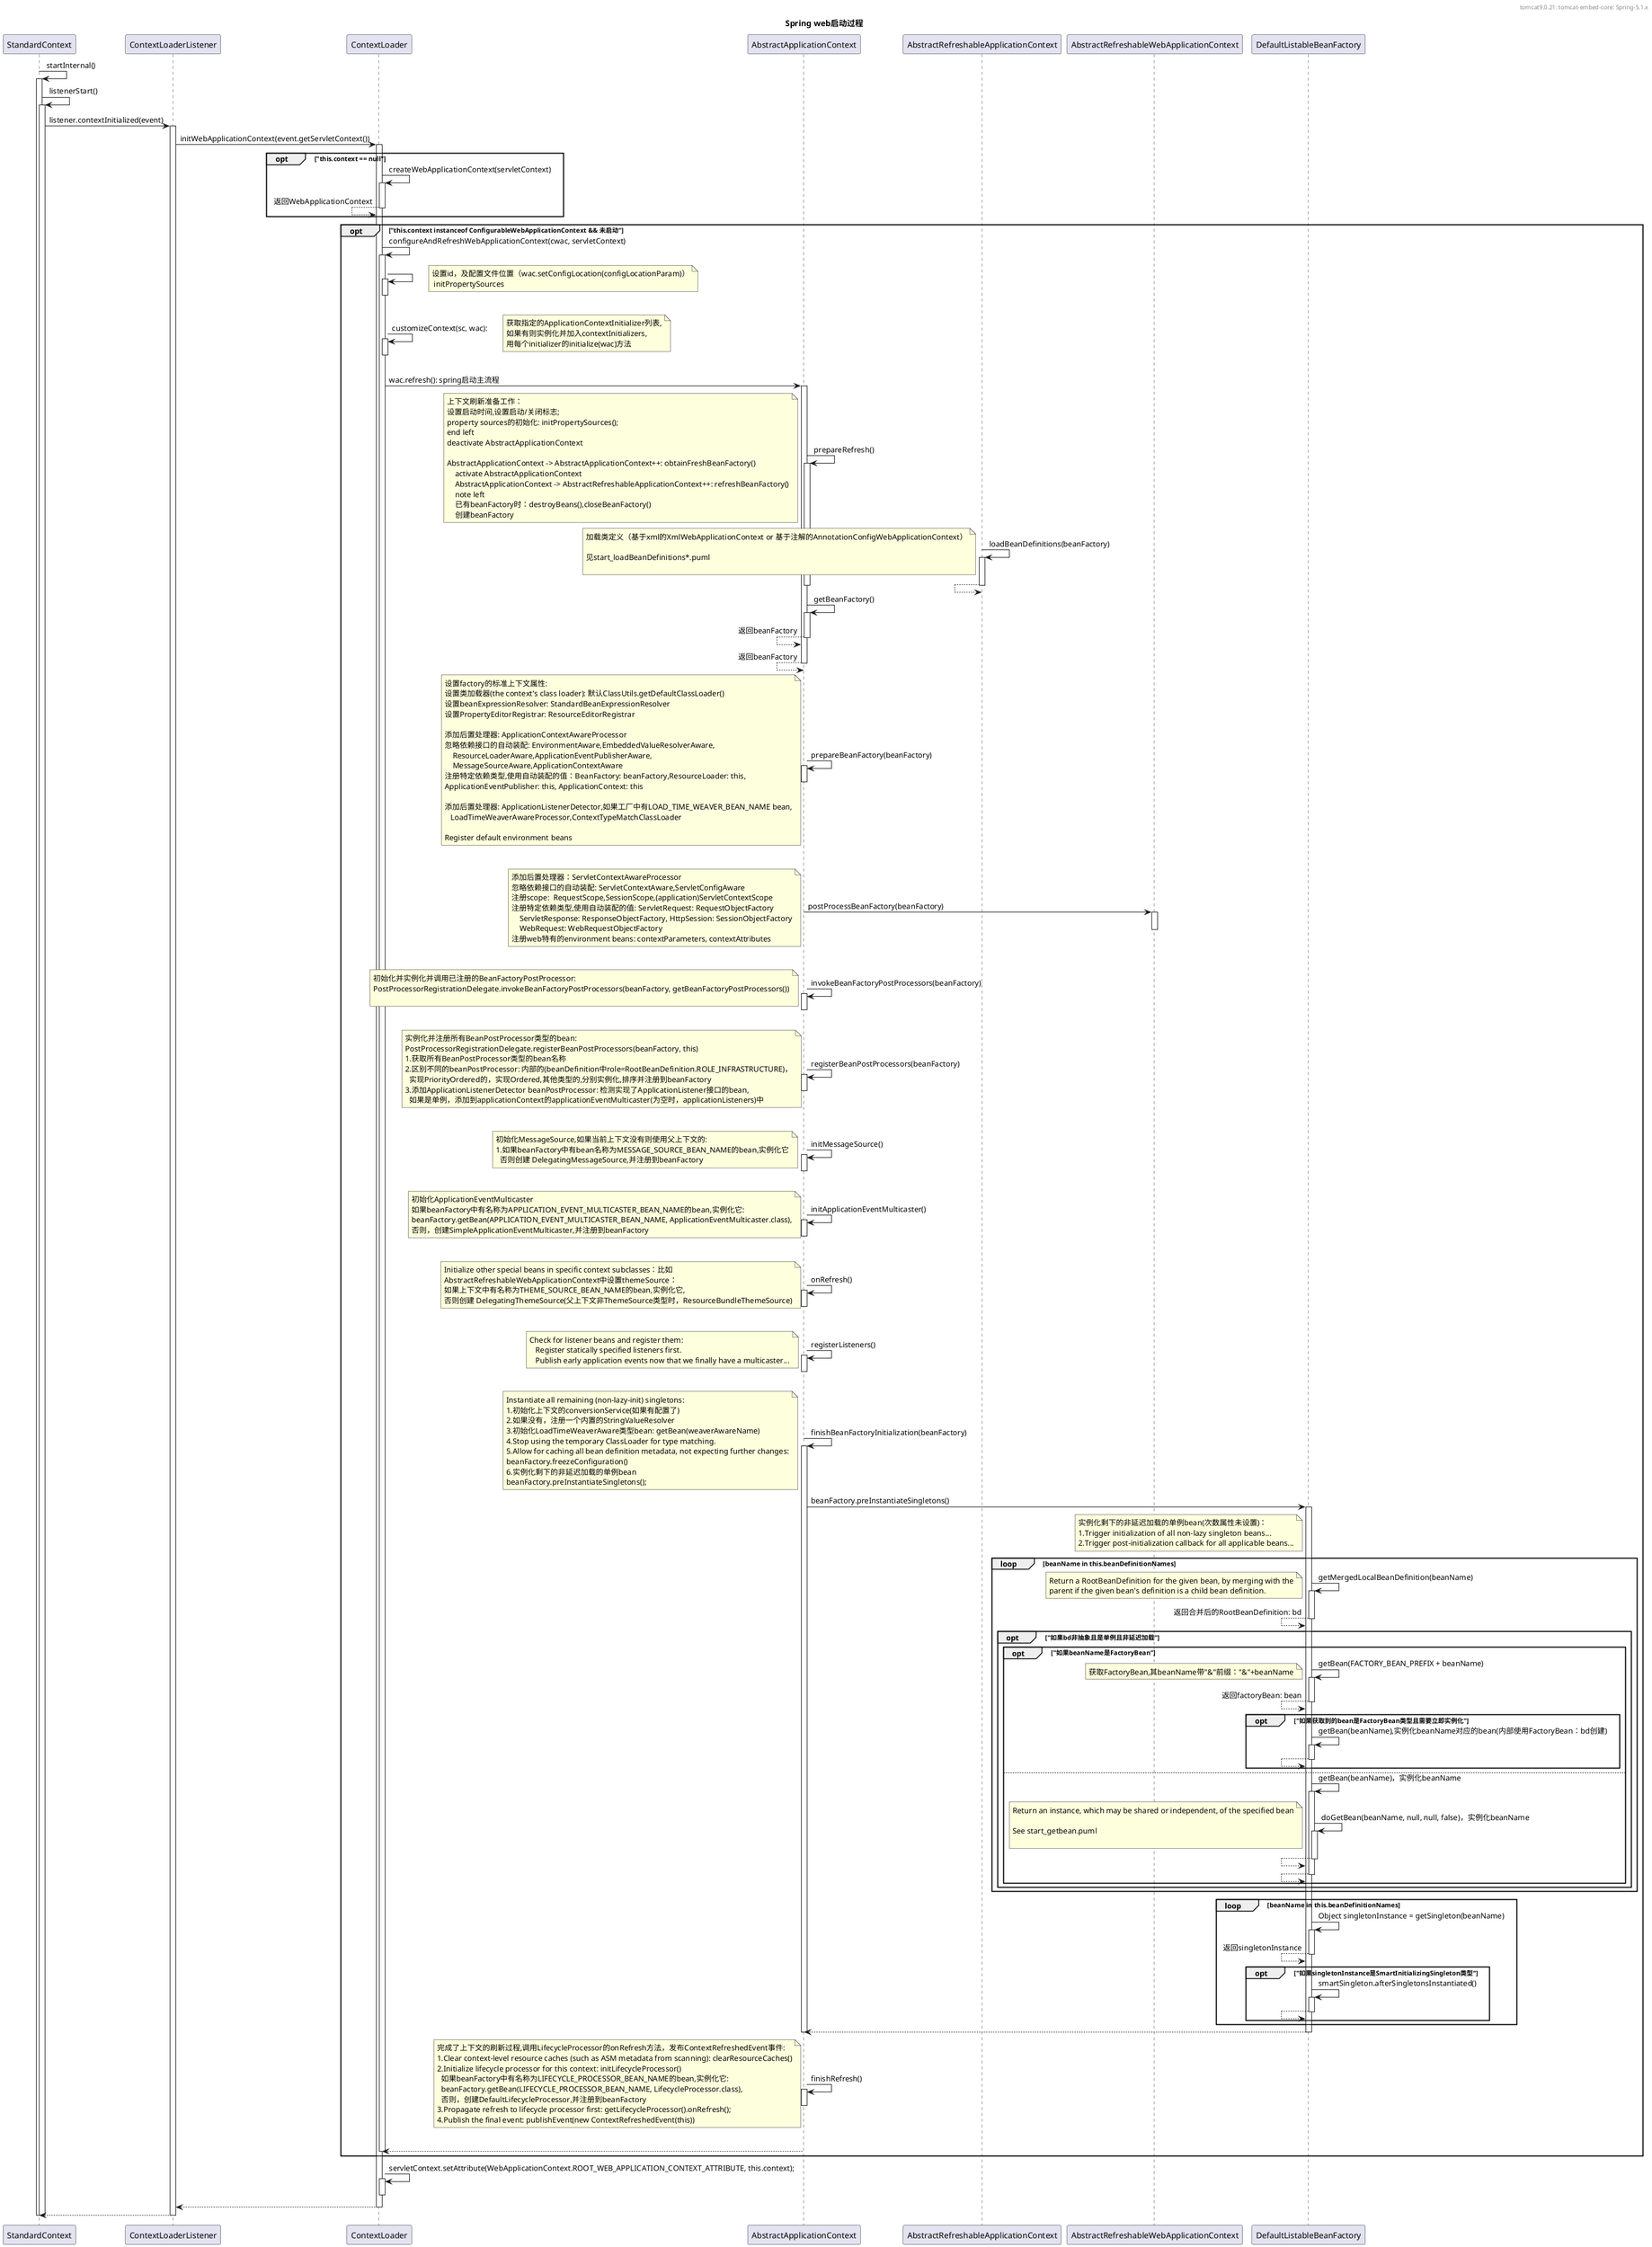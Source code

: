 @startuml

header  tomcat9.0.21: tomcat-embed-core: Spring-5.1.x

title Spring web启动过程

StandardContext -> StandardContext++: startInternal()
StandardContext -> StandardContext++: listenerStart()
StandardContext -> ContextLoaderListener++: listener.contextInitialized(event)
ContextLoaderListener -> ContextLoader++: initWebApplicationContext(event.getServletContext())

opt "this.context == null"
    ContextLoader -> ContextLoader++: createWebApplicationContext(servletContext)
    ContextLoader <-- ContextLoader--: 返回WebApplicationContext
end opt

opt "this.context instanceof ConfigurableWebApplicationContext && 未启动"
     ContextLoader -> ContextLoader++: configureAndRefreshWebApplicationContext(cwac, servletContext)

     ContextLoader -> ContextLoader++:
     note right
     设置id，及配置文件位置（wac.setConfigLocation(configLocationParam)）
      initPropertySources
     end note
     deactivate ContextLoader

     ContextLoader -> ContextLoader++: customizeContext(sc, wac):
     note right
     获取指定的ApplicationContextInitializer列表,
     如果有则实例化并加入contextInitializers,
     用每个initializer的initialize(wac)方法
     end note
     deactivate ContextLoader

     ContextLoader -> AbstractApplicationContext++: wac.refresh(): spring启动主流程
         AbstractApplicationContext -> AbstractApplicationContext++: prepareRefresh()
         note left
         上下文刷新准备工作：
         设置启动时间,设置启动/关闭标志;
         property sources的初始化: initPropertySources();
         end left
         deactivate AbstractApplicationContext

         AbstractApplicationContext -> AbstractApplicationContext++: obtainFreshBeanFactory()
             activate AbstractApplicationContext
             AbstractApplicationContext -> AbstractRefreshableApplicationContext++: refreshBeanFactory()
             note left
             已有beanFactory时：destroyBeans(),closeBeanFactory()
             创建beanFactory
             end note
             AbstractRefreshableApplicationContext -> AbstractRefreshableApplicationContext++: loadBeanDefinitions(beanFactory)
             note left
             加载类定义（基于xml的XmlWebApplicationContext or 基于注解的AnnotationConfigWebApplicationContext）

             见start_loadBeanDefinitions*.puml

             end note
             AbstractRefreshableApplicationContext <-- AbstractRefreshableApplicationContext--
             deactivate AbstractRefreshableApplicationContext
             deactivate AbstractApplicationContext

             AbstractApplicationContext -> AbstractApplicationContext++: getBeanFactory()
             AbstractApplicationContext <-- AbstractApplicationContext--: 返回beanFactory
         AbstractApplicationContext <-- AbstractApplicationContext--: 返回beanFactory

         AbstractApplicationContext -> AbstractApplicationContext++: prepareBeanFactory(beanFactory)
         note left
         设置factory的标准上下文属性:
         设置类加载器(the context's class loader): 默认ClassUtils.getDefaultClassLoader()
         设置beanExpressionResolver: StandardBeanExpressionResolver
         设置PropertyEditorRegistrar: ResourceEditorRegistrar

         添加后置处理器: ApplicationContextAwareProcessor
         忽略依赖接口的自动装配: EnvironmentAware,EmbeddedValueResolverAware,
             ResourceLoaderAware,ApplicationEventPublisherAware,
             MessageSourceAware,ApplicationContextAware
         注册特定依赖类型,使用自动装配的值：BeanFactory: beanFactory,ResourceLoader: this,
         ApplicationEventPublisher: this, ApplicationContext: this

         添加后置处理器: ApplicationListenerDetector,如果工厂中有LOAD_TIME_WEAVER_BEAN_NAME bean,
            LoadTimeWeaverAwareProcessor,ContextTypeMatchClassLoader

         Register default environment beans
         end note
         deactivate AbstractApplicationContext

         AbstractApplicationContext -> AbstractRefreshableWebApplicationContext++: postProcessBeanFactory(beanFactory)
         note left
         添加后置处理器：ServletContextAwareProcessor
         忽略依赖接口的自动装配: ServletContextAware,ServletConfigAware
         注册scope:  RequestScope,SessionScope,(application)ServletContextScope
         注册特定依赖类型,使用自动装配的值: ServletRequest: RequestObjectFactory
             ServletResponse: ResponseObjectFactory, HttpSession: SessionObjectFactory
             WebRequest: WebRequestObjectFactory
         注册web特有的environment beans: contextParameters, contextAttributes
         end note
         deactivate AbstractRefreshableWebApplicationContext

         AbstractApplicationContext -> AbstractApplicationContext++: invokeBeanFactoryPostProcessors(beanFactory)
         note left
         初始化并实例化并调用已注册的BeanFactoryPostProcessor:
         PostProcessorRegistrationDelegate.invokeBeanFactoryPostProcessors(beanFactory, getBeanFactoryPostProcessors())

         end note
         deactivate AbstractApplicationContext

         AbstractApplicationContext -> AbstractApplicationContext++: registerBeanPostProcessors(beanFactory)
         note left
         实例化并注册所有BeanPostProcessor类型的bean:
         PostProcessorRegistrationDelegate.registerBeanPostProcessors(beanFactory, this)
         1.获取所有BeanPostProcessor类型的bean名称
         2.区别不同的beanPostProcessor: 内部的(beanDefinition中role=RootBeanDefinition.ROLE_INFRASTRUCTURE)，
           实现PriorityOrdered的，实现Ordered,其他类型的,分别实例化,排序并注册到beanFactory
         3.添加ApplicationListenerDetector beanPostProcessor: 检测实现了ApplicationListener接口的bean,
           如果是单例，添加到applicationContext的applicationEventMulticaster(为空时，applicationListeners)中
         end note
         deactivate AbstractApplicationContext

         AbstractApplicationContext -> AbstractApplicationContext++: initMessageSource()
         note left
         初始化MessageSource,如果当前上下文没有则使用父上下文的:
         1.如果beanFactory中有bean名称为MESSAGE_SOURCE_BEAN_NAME的bean,实例化它
           否则创建 DelegatingMessageSource,并注册到beanFactory
         end note
         deactivate AbstractApplicationContext

         AbstractApplicationContext -> AbstractApplicationContext++: initApplicationEventMulticaster()
         note left
         初始化ApplicationEventMulticaster
         如果beanFactory中有名称为APPLICATION_EVENT_MULTICASTER_BEAN_NAME的bean,实例化它:
         beanFactory.getBean(APPLICATION_EVENT_MULTICASTER_BEAN_NAME, ApplicationEventMulticaster.class),
         否则，创建SimpleApplicationEventMulticaster,并注册到beanFactory
         end note
         deactivate AbstractApplicationContext

         AbstractApplicationContext -> AbstractApplicationContext++: onRefresh()
         note left
         Initialize other special beans in specific context subclasses：比如
         AbstractRefreshableWebApplicationContext中设置themeSource：
         如果上下文中有名称为THEME_SOURCE_BEAN_NAME的bean,实例化它,
         否则创建 DelegatingThemeSource(父上下文非ThemeSource类型时，ResourceBundleThemeSource)
         end note
         deactivate AbstractApplicationContext

         AbstractApplicationContext -> AbstractApplicationContext++: registerListeners()
         note left
         Check for listener beans and register them:
            Register statically specified listeners first.
            Publish early application events now that we finally have a multicaster...
         end note
         deactivate AbstractApplicationContext

         AbstractApplicationContext -> AbstractApplicationContext++: finishBeanFactoryInitialization(beanFactory)
         note left
          Instantiate all remaining (non-lazy-init) singletons:
          1.初始化上下文的conversionService(如果有配置了)
          2.如果没有，注册一个内置的StringValueResolver
          3.初始化LoadTimeWeaverAware类型bean: getBean(weaverAwareName)
          4.Stop using the temporary ClassLoader for type matching.
          5.Allow for caching all bean definition metadata, not expecting further changes:
          beanFactory.freezeConfiguration()
          6.实例化剩下的非延迟加载的单例bean
          beanFactory.preInstantiateSingletons();
         end note

             AbstractApplicationContext -> DefaultListableBeanFactory++: beanFactory.preInstantiateSingletons()
             note left of DefaultListableBeanFactory
             实例化剩下的非延迟加载的单例bean(次数属性未设置)：
             1.Trigger initialization of all non-lazy singleton beans...
             2.Trigger post-initialization callback for all applicable beans...
             end note

             loop beanName in this.beanDefinitionNames
                 DefaultListableBeanFactory -> DefaultListableBeanFactory++: getMergedLocalBeanDefinition(beanName)
                 note left
                 Return a RootBeanDefinition for the given bean, by merging with the
                 parent if the given bean's definition is a child bean definition.
                 end note
                 DefaultListableBeanFactory <-- DefaultListableBeanFactory--: 返回合并后的RootBeanDefinition: bd

                 opt "如果bd非抽象且是单例且非延迟加载"
                      opt "如果beanName是FactoryBean"
                          DefaultListableBeanFactory -> DefaultListableBeanFactory++: getBean(FACTORY_BEAN_PREFIX + beanName)
                          note left
                          获取FactoryBean,其beanName带"&"前缀："&"+beanName
                          end note
                          DefaultListableBeanFactory <-- DefaultListableBeanFactory--: 返回factoryBean: bean
                          opt "如果获取到的bean是FactoryBean类型且需要立即实例化"
                              DefaultListableBeanFactory -> DefaultListableBeanFactory++: getBean(beanName),实例化beanName对应的bean(内部使用FactoryBean：bd创建)
                              DefaultListableBeanFactory <-- DefaultListableBeanFactory--
                          end opt
                      else
                          DefaultListableBeanFactory -> DefaultListableBeanFactory++: getBean(beanName)，实例化beanName
                          DefaultListableBeanFactory -> DefaultListableBeanFactory++: doGetBean(beanName, null, null, false)，实例化beanName
                          note left
                          Return an instance, which may be shared or independent, of the specified bean

                          See start_getbean.puml

                          end note
                          DefaultListableBeanFactory <-- DefaultListableBeanFactory--
                          DefaultListableBeanFactory <-- DefaultListableBeanFactory--
                      end opt
                 end opt
             end loop

             loop beanName in this.beanDefinitionNames
                 DefaultListableBeanFactory -> DefaultListableBeanFactory++: Object singletonInstance = getSingleton(beanName)
                 DefaultListableBeanFactory <-- DefaultListableBeanFactory--: 返回singletonInstance
                 opt "如果singletonInstance是SmartInitializingSingleton类型"
                     DefaultListableBeanFactory -> DefaultListableBeanFactory++: smartSingleton.afterSingletonsInstantiated()
                     DefaultListableBeanFactory <-- DefaultListableBeanFactory--
                 end opt
             end loop

             AbstractApplicationContext <-- DefaultListableBeanFactory--
         deactivate AbstractApplicationContext

         AbstractApplicationContext -> AbstractApplicationContext++: finishRefresh()
         note left
         完成了上下文的刷新过程,调用LifecycleProcessor的onRefresh方法，发布ContextRefreshedEvent事件:
         1.Clear context-level resource caches (such as ASM metadata from scanning): clearResourceCaches()
         2.Initialize lifecycle processor for this context: initLifecycleProcessor()
           如果beanFactory中有名称为LIFECYCLE_PROCESSOR_BEAN_NAME的bean,实例化它:
           beanFactory.getBean(LIFECYCLE_PROCESSOR_BEAN_NAME, LifecycleProcessor.class),
           否则，创建DefaultLifecycleProcessor,并注册到beanFactory
         3.Propagate refresh to lifecycle processor first: getLifecycleProcessor().onRefresh();
         4.Publish the final event: publishEvent(new ContextRefreshedEvent(this))
         end note
         deactivate AbstractApplicationContext

     ContextLoader <-- AbstractApplicationContext--
     deactivate ContextLoader

end opt

ContextLoader -> ContextLoader++: servletContext.setAttribute(WebApplicationContext.ROOT_WEB_APPLICATION_CONTEXT_ATTRIBUTE, this.context);
deactivate ContextLoader

ContextLoaderListener <-- ContextLoader--:
StandardContext <-- ContextLoaderListener--:
deactivate StandardContext
deactivate StandardContext

@enduml
